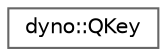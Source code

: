 digraph "Graphical Class Hierarchy"
{
 // LATEX_PDF_SIZE
  bgcolor="transparent";
  edge [fontname=Helvetica,fontsize=10,labelfontname=Helvetica,labelfontsize=10];
  node [fontname=Helvetica,fontsize=10,shape=box,height=0.2,width=0.4];
  rankdir="LR";
  Node0 [id="Node000000",label="dyno::QKey",height=0.2,width=0.4,color="grey40", fillcolor="white", style="filled",URL="$classdyno_1_1_q_key.html",tooltip=" "];
}

